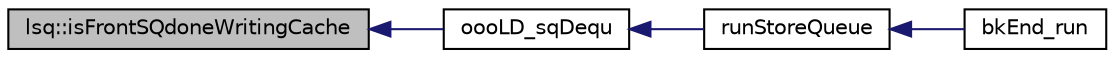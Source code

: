 digraph G
{
  edge [fontname="Helvetica",fontsize="10",labelfontname="Helvetica",labelfontsize="10"];
  node [fontname="Helvetica",fontsize="10",shape=record];
  rankdir=LR;
  Node1 [label="lsq::isFrontSQdoneWritingCache",height=0.2,width=0.4,color="black", fillcolor="grey75", style="filled" fontcolor="black"];
  Node1 -> Node2 [dir=back,color="midnightblue",fontsize="10",style="solid"];
  Node2 [label="oooLD_sqDequ",height=0.2,width=0.4,color="black", fillcolor="white", style="filled",URL="$oooLD__lsq__ctrl_8h.html#a3854ed3eb65d30f102ffc7477b1e1df7"];
  Node2 -> Node3 [dir=back,color="midnightblue",fontsize="10",style="solid"];
  Node3 [label="runStoreQueue",height=0.2,width=0.4,color="black", fillcolor="white", style="filled",URL="$bkEnd_8cpp.html#aeb3bb6faa3048d5856d06e6205cc3248"];
  Node3 -> Node4 [dir=back,color="midnightblue",fontsize="10",style="solid"];
  Node4 [label="bkEnd_run",height=0.2,width=0.4,color="black", fillcolor="white", style="filled",URL="$bkEnd_8h.html#a0de885ce07273f37e162ecb0e63ec95d"];
}
